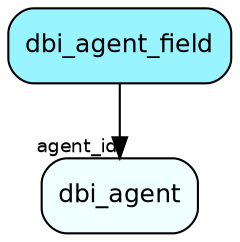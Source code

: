 digraph dbi_agent_field  {
node [shape = box style="rounded, filled" fontname = "Helvetica" fontsize = "12" ]
edge [fontname = "Helvetica" fontsize = "9"]

dbi_agent_field[fillcolor = "cadetblue1"]
dbi_agent[fillcolor = "azure1"]
dbi_agent_field -> dbi_agent [headlabel = "agent_id"]
}
